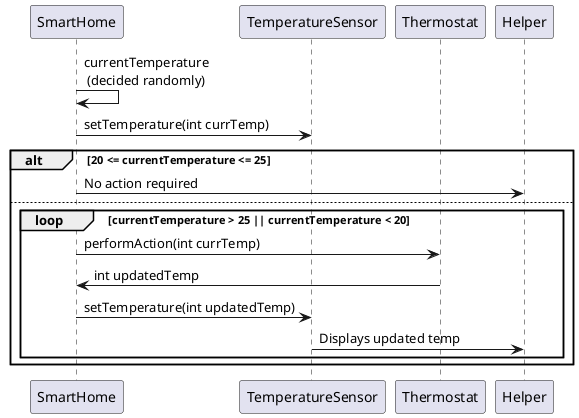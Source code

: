 @startuml
participant TemperatureSensor order 200
participant SmartHome order 100
participant Thermostat order 300
participant Helper order 500

SmartHome -> SmartHome: currentTemperature\n (decided randomly)
SmartHome -> TemperatureSensor: setTemperature(int currTemp)
alt 20 <= currentTemperature <= 25
SmartHome -> Helper: No action required
else
    loop currentTemperature > 25 || currentTemperature < 20
    SmartHome -> Thermostat: performAction(int currTemp)
    Thermostat -> SmartHome: int updatedTemp
    SmartHome -> TemperatureSensor: setTemperature(int updatedTemp)
    TemperatureSensor -> Helper: Displays updated temp
    end
end
@enduml